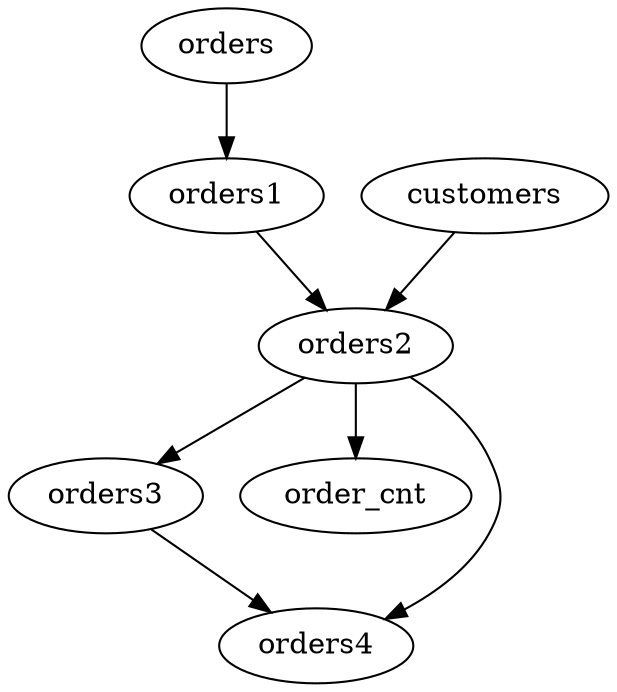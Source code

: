 digraph {
	orders [label=orders]
	orders -> orders1
	orders1 [label=orders1]
	orders1 -> orders2
	customers [label=customers]
	customers -> orders2
	orders2 [label=orders2]
	orders2 -> orders3
	orders2 -> order_cnt
	orders2 -> orders4
	orders3 [label=orders3]
	orders3 -> orders4
}

